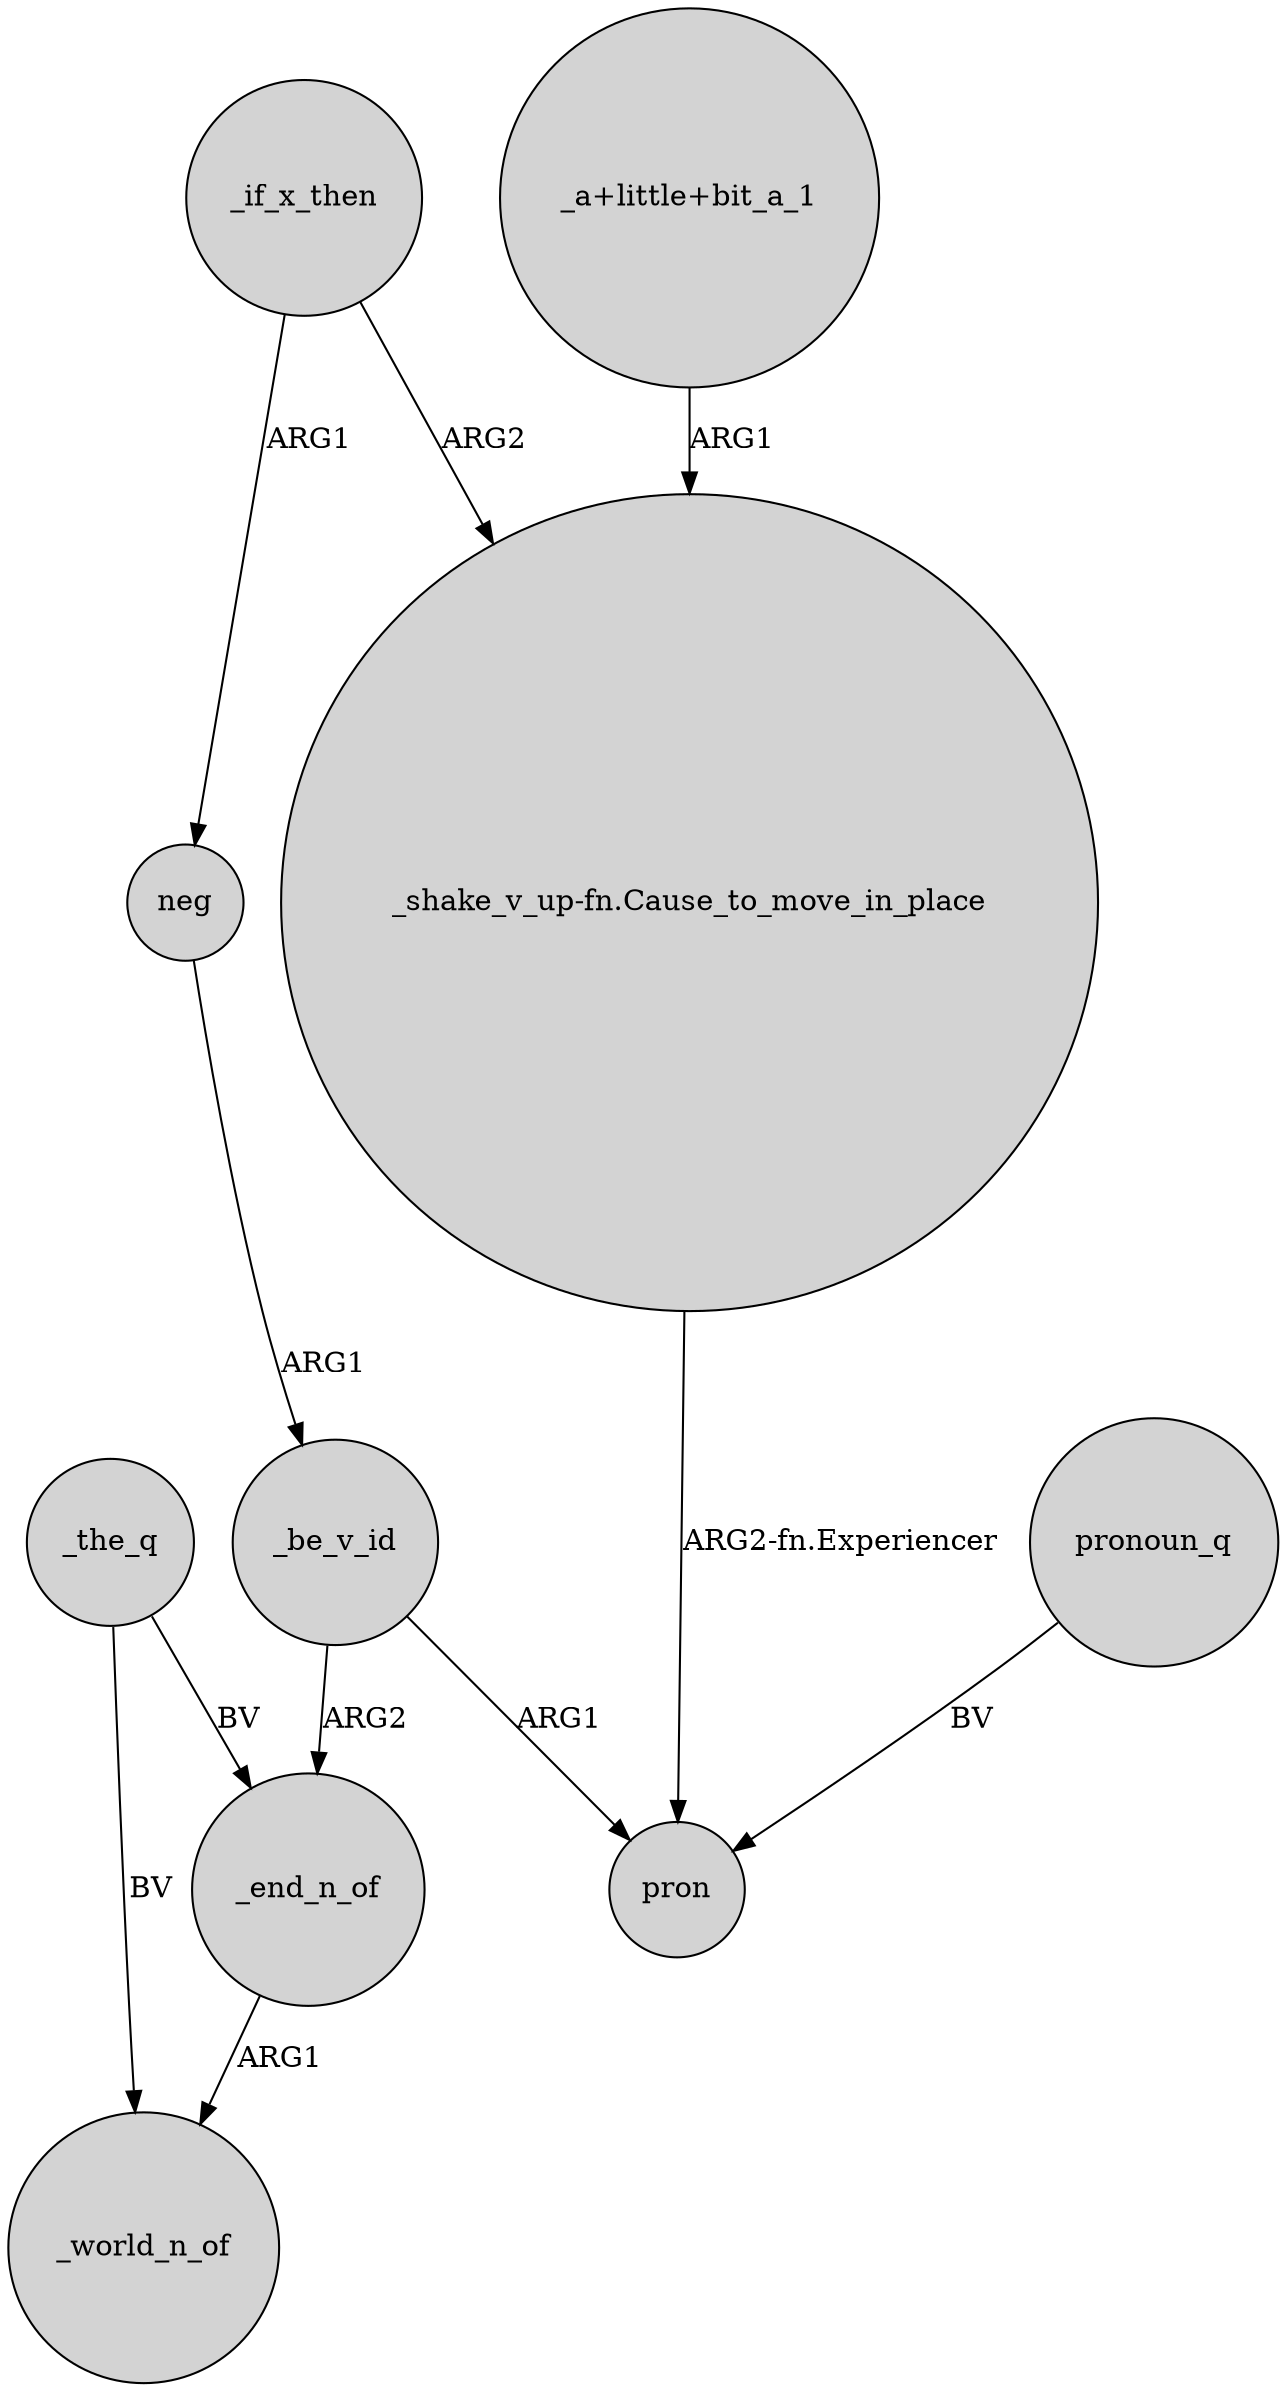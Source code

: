 digraph {
	node [shape=circle style=filled]
	neg -> _be_v_id [label=ARG1]
	_if_x_then -> neg [label=ARG1]
	_end_n_of -> _world_n_of [label=ARG1]
	_if_x_then -> "_shake_v_up-fn.Cause_to_move_in_place" [label=ARG2]
	_be_v_id -> _end_n_of [label=ARG2]
	_be_v_id -> pron [label=ARG1]
	"_shake_v_up-fn.Cause_to_move_in_place" -> pron [label="ARG2-fn.Experiencer"]
	_the_q -> _end_n_of [label=BV]
	_the_q -> _world_n_of [label=BV]
	"_a+little+bit_a_1" -> "_shake_v_up-fn.Cause_to_move_in_place" [label=ARG1]
	pronoun_q -> pron [label=BV]
}
